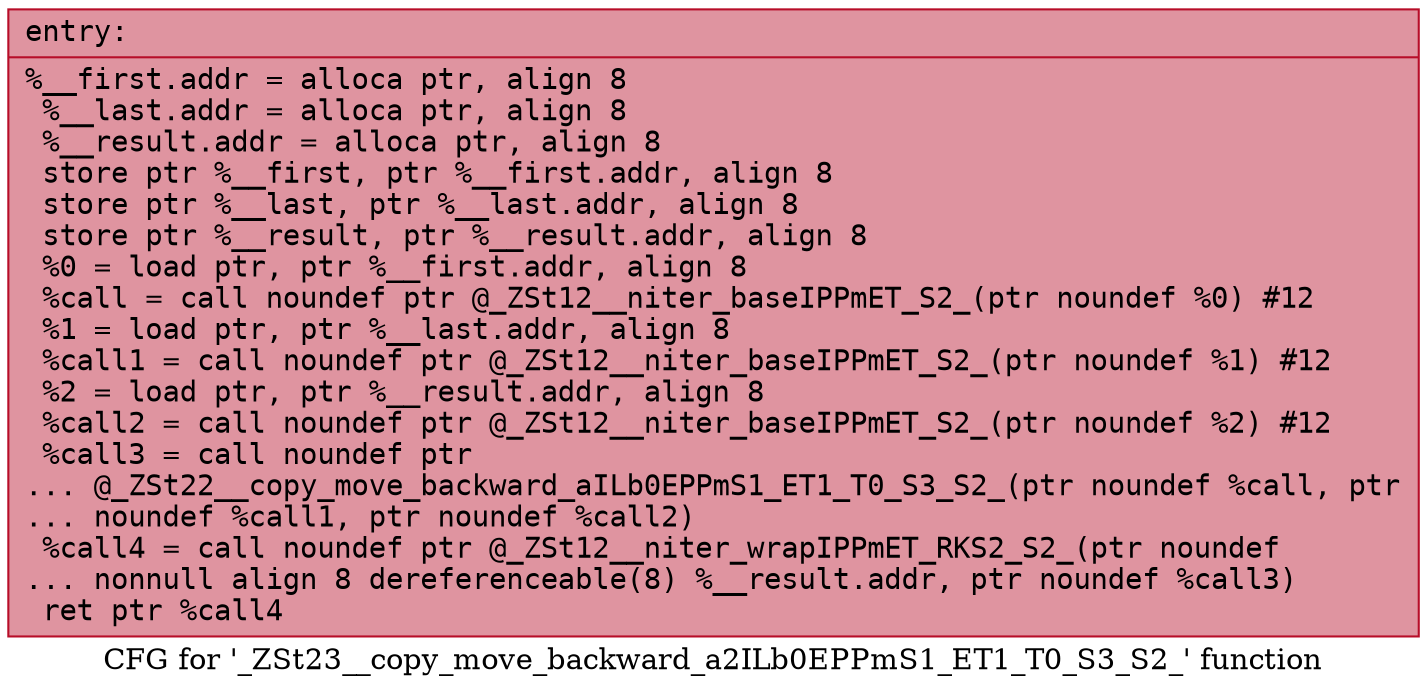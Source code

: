 digraph "CFG for '_ZSt23__copy_move_backward_a2ILb0EPPmS1_ET1_T0_S3_S2_' function" {
	label="CFG for '_ZSt23__copy_move_backward_a2ILb0EPPmS1_ET1_T0_S3_S2_' function";

	Node0x560dc9fd2aa0 [shape=record,color="#b70d28ff", style=filled, fillcolor="#b70d2870" fontname="Courier",label="{entry:\l|  %__first.addr = alloca ptr, align 8\l  %__last.addr = alloca ptr, align 8\l  %__result.addr = alloca ptr, align 8\l  store ptr %__first, ptr %__first.addr, align 8\l  store ptr %__last, ptr %__last.addr, align 8\l  store ptr %__result, ptr %__result.addr, align 8\l  %0 = load ptr, ptr %__first.addr, align 8\l  %call = call noundef ptr @_ZSt12__niter_baseIPPmET_S2_(ptr noundef %0) #12\l  %1 = load ptr, ptr %__last.addr, align 8\l  %call1 = call noundef ptr @_ZSt12__niter_baseIPPmET_S2_(ptr noundef %1) #12\l  %2 = load ptr, ptr %__result.addr, align 8\l  %call2 = call noundef ptr @_ZSt12__niter_baseIPPmET_S2_(ptr noundef %2) #12\l  %call3 = call noundef ptr\l... @_ZSt22__copy_move_backward_aILb0EPPmS1_ET1_T0_S3_S2_(ptr noundef %call, ptr\l... noundef %call1, ptr noundef %call2)\l  %call4 = call noundef ptr @_ZSt12__niter_wrapIPPmET_RKS2_S2_(ptr noundef\l... nonnull align 8 dereferenceable(8) %__result.addr, ptr noundef %call3)\l  ret ptr %call4\l}"];
}
